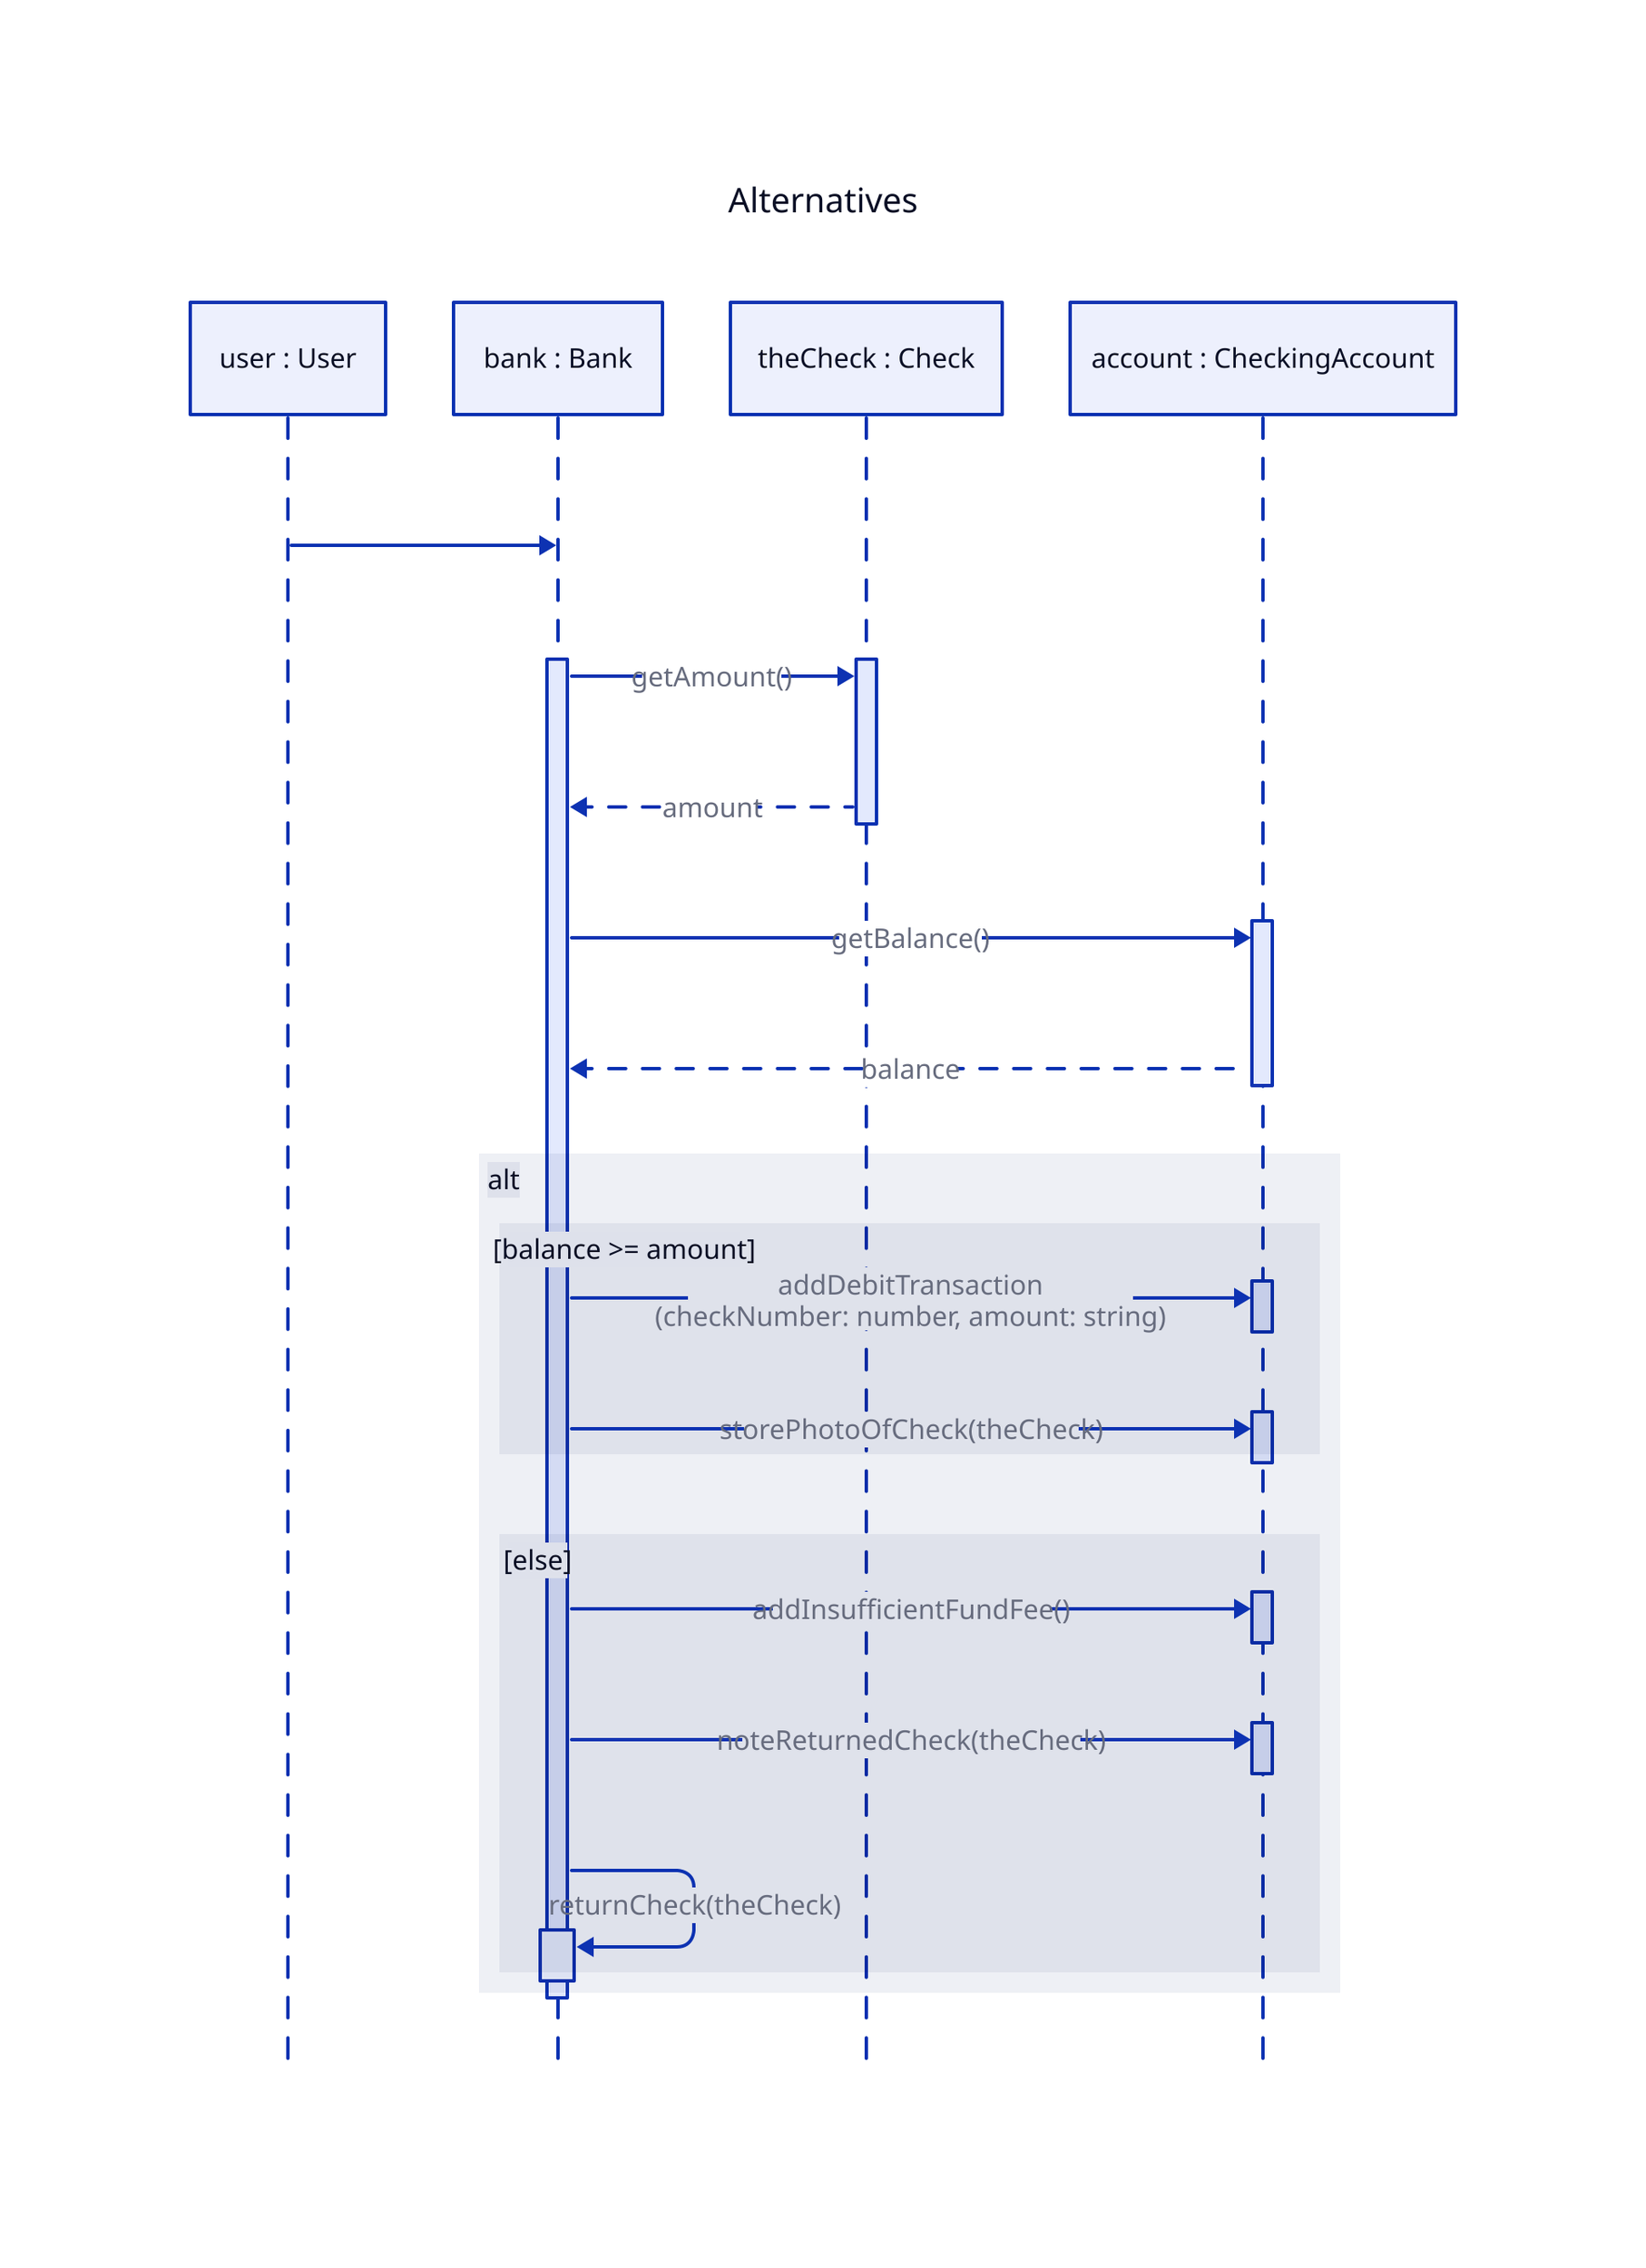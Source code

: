 Alternatives: {
    # reference: https://developer.ibm.com/articles/the-sequence-diagram/
    shape: sequence_diagram
    style: {
        font-size: 20
    }

    user: user : User
    bank: bank : Bank 
    check: theCheck : Check
    account: account : CheckingAccount

    user -> bank
    bank.lifeline -> check.lifeline: getAmount()
    bank.lifeline <- check.lifeline: amount {
        style.stroke-dash: 5
    }

    bank.lifeline -> account.lifeline: getBalance()
    bank.lifeline <- account.lifeline: balance {
        style.stroke-dash: 5
    }

    alt: {
        \[balance \>= amount\]: {
            bank.lifeline -> account.span1: addDebitTransaction\n(checkNumber: number, amount: string)
            bank.lifeline -> account.span2: storePhotoOfCheck(theCheck)
        }

        \[else\]: {
            bank.lifeline -> account.span3: addInsufficientFundFee()
            bank.lifeline -> account.span4: noteReturnedCheck(theCheck)
            bank.lifeline -> bank.lifeline.span: returnCheck(theCheck)
        }
    }
}